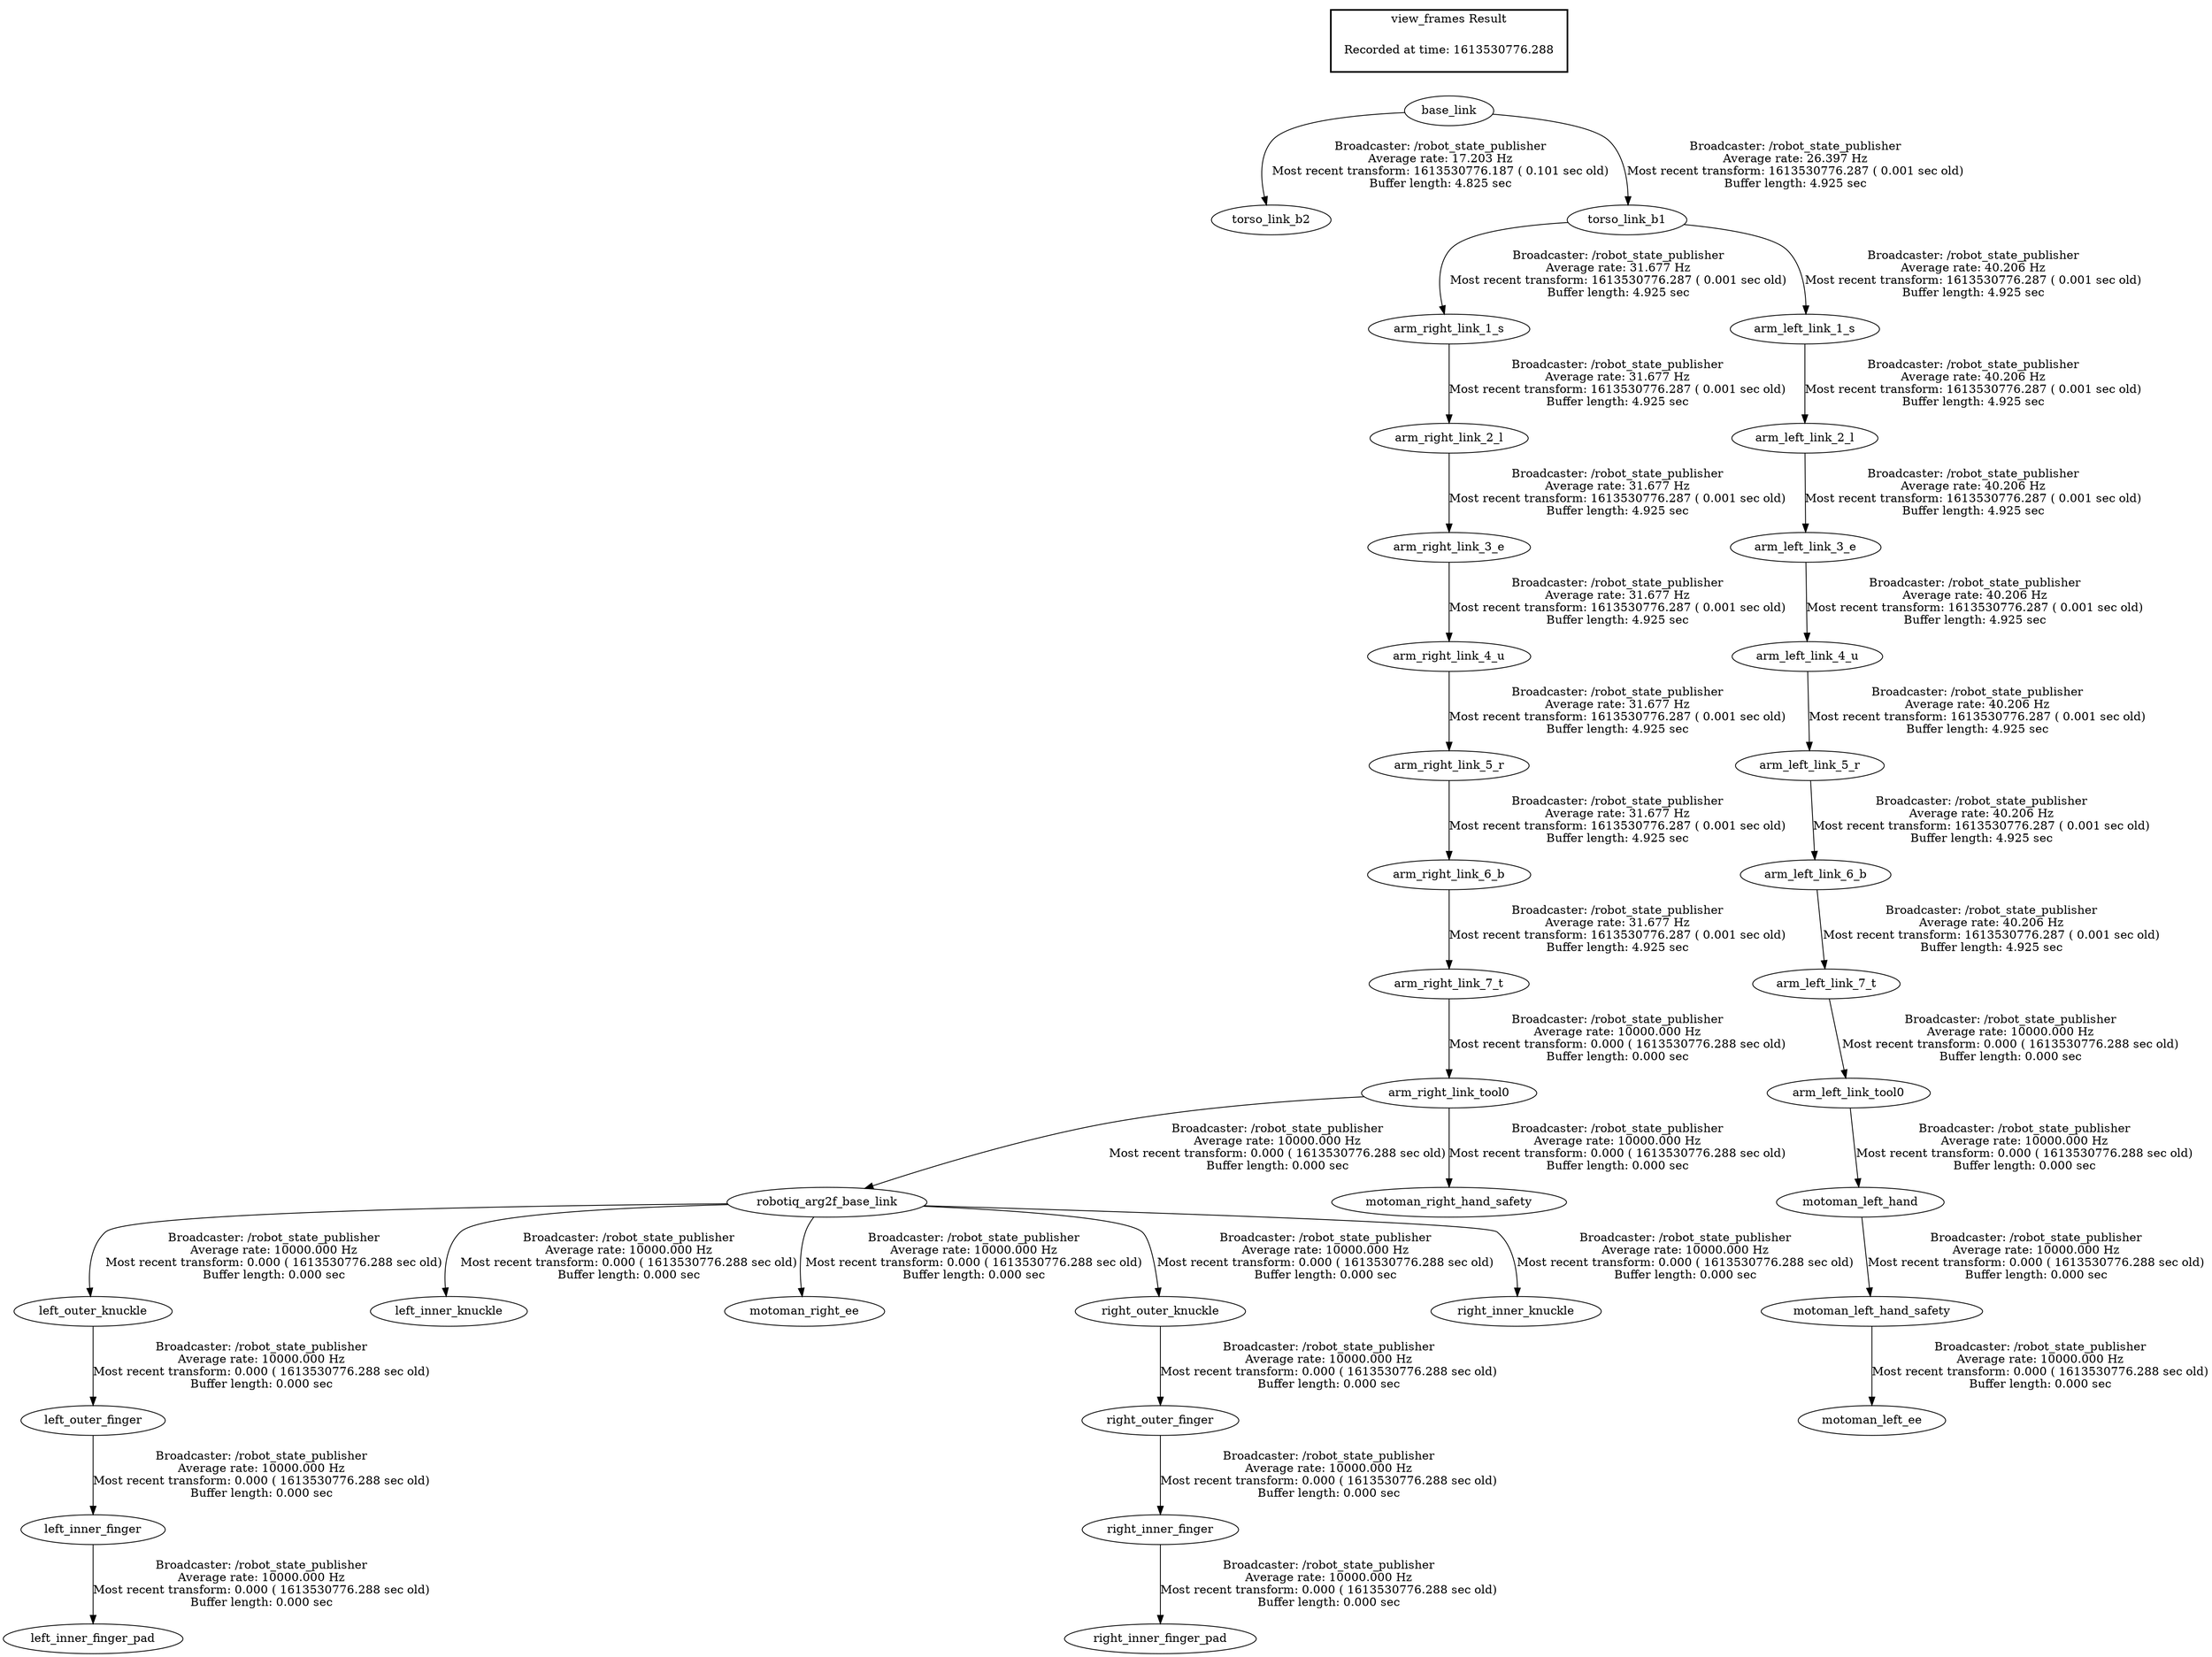 digraph G {
"arm_left_link_7_t" -> "arm_left_link_tool0"[label="Broadcaster: /robot_state_publisher\nAverage rate: 10000.000 Hz\nMost recent transform: 0.000 ( 1613530776.288 sec old)\nBuffer length: 0.000 sec\n"];
"arm_left_link_6_b" -> "arm_left_link_7_t"[label="Broadcaster: /robot_state_publisher\nAverage rate: 40.206 Hz\nMost recent transform: 1613530776.287 ( 0.001 sec old)\nBuffer length: 4.925 sec\n"];
"arm_right_link_7_t" -> "arm_right_link_tool0"[label="Broadcaster: /robot_state_publisher\nAverage rate: 10000.000 Hz\nMost recent transform: 0.000 ( 1613530776.288 sec old)\nBuffer length: 0.000 sec\n"];
"arm_right_link_6_b" -> "arm_right_link_7_t"[label="Broadcaster: /robot_state_publisher\nAverage rate: 31.677 Hz\nMost recent transform: 1613530776.287 ( 0.001 sec old)\nBuffer length: 4.925 sec\n"];
"robotiq_arg2f_base_link" -> "left_outer_knuckle"[label="Broadcaster: /robot_state_publisher\nAverage rate: 10000.000 Hz\nMost recent transform: 0.000 ( 1613530776.288 sec old)\nBuffer length: 0.000 sec\n"];
"arm_right_link_tool0" -> "robotiq_arg2f_base_link"[label="Broadcaster: /robot_state_publisher\nAverage rate: 10000.000 Hz\nMost recent transform: 0.000 ( 1613530776.288 sec old)\nBuffer length: 0.000 sec\n"];
"left_outer_finger" -> "left_inner_finger"[label="Broadcaster: /robot_state_publisher\nAverage rate: 10000.000 Hz\nMost recent transform: 0.000 ( 1613530776.288 sec old)\nBuffer length: 0.000 sec\n"];
"left_outer_knuckle" -> "left_outer_finger"[label="Broadcaster: /robot_state_publisher\nAverage rate: 10000.000 Hz\nMost recent transform: 0.000 ( 1613530776.288 sec old)\nBuffer length: 0.000 sec\n"];
"left_inner_finger" -> "left_inner_finger_pad"[label="Broadcaster: /robot_state_publisher\nAverage rate: 10000.000 Hz\nMost recent transform: 0.000 ( 1613530776.288 sec old)\nBuffer length: 0.000 sec\n"];
"robotiq_arg2f_base_link" -> "left_inner_knuckle"[label="Broadcaster: /robot_state_publisher\nAverage rate: 10000.000 Hz\nMost recent transform: 0.000 ( 1613530776.288 sec old)\nBuffer length: 0.000 sec\n"];
"motoman_left_hand_safety" -> "motoman_left_ee"[label="Broadcaster: /robot_state_publisher\nAverage rate: 10000.000 Hz\nMost recent transform: 0.000 ( 1613530776.288 sec old)\nBuffer length: 0.000 sec\n"];
"motoman_left_hand" -> "motoman_left_hand_safety"[label="Broadcaster: /robot_state_publisher\nAverage rate: 10000.000 Hz\nMost recent transform: 0.000 ( 1613530776.288 sec old)\nBuffer length: 0.000 sec\n"];
"arm_left_link_tool0" -> "motoman_left_hand"[label="Broadcaster: /robot_state_publisher\nAverage rate: 10000.000 Hz\nMost recent transform: 0.000 ( 1613530776.288 sec old)\nBuffer length: 0.000 sec\n"];
"robotiq_arg2f_base_link" -> "motoman_right_ee"[label="Broadcaster: /robot_state_publisher\nAverage rate: 10000.000 Hz\nMost recent transform: 0.000 ( 1613530776.288 sec old)\nBuffer length: 0.000 sec\n"];
"arm_right_link_tool0" -> "motoman_right_hand_safety"[label="Broadcaster: /robot_state_publisher\nAverage rate: 10000.000 Hz\nMost recent transform: 0.000 ( 1613530776.288 sec old)\nBuffer length: 0.000 sec\n"];
"right_outer_finger" -> "right_inner_finger"[label="Broadcaster: /robot_state_publisher\nAverage rate: 10000.000 Hz\nMost recent transform: 0.000 ( 1613530776.288 sec old)\nBuffer length: 0.000 sec\n"];
"right_outer_knuckle" -> "right_outer_finger"[label="Broadcaster: /robot_state_publisher\nAverage rate: 10000.000 Hz\nMost recent transform: 0.000 ( 1613530776.288 sec old)\nBuffer length: 0.000 sec\n"];
"right_inner_finger" -> "right_inner_finger_pad"[label="Broadcaster: /robot_state_publisher\nAverage rate: 10000.000 Hz\nMost recent transform: 0.000 ( 1613530776.288 sec old)\nBuffer length: 0.000 sec\n"];
"robotiq_arg2f_base_link" -> "right_inner_knuckle"[label="Broadcaster: /robot_state_publisher\nAverage rate: 10000.000 Hz\nMost recent transform: 0.000 ( 1613530776.288 sec old)\nBuffer length: 0.000 sec\n"];
"robotiq_arg2f_base_link" -> "right_outer_knuckle"[label="Broadcaster: /robot_state_publisher\nAverage rate: 10000.000 Hz\nMost recent transform: 0.000 ( 1613530776.288 sec old)\nBuffer length: 0.000 sec\n"];
"base_link" -> "torso_link_b2"[label="Broadcaster: /robot_state_publisher\nAverage rate: 17.203 Hz\nMost recent transform: 1613530776.187 ( 0.101 sec old)\nBuffer length: 4.825 sec\n"];
"base_link" -> "torso_link_b1"[label="Broadcaster: /robot_state_publisher\nAverage rate: 26.397 Hz\nMost recent transform: 1613530776.287 ( 0.001 sec old)\nBuffer length: 4.925 sec\n"];
"torso_link_b1" -> "arm_right_link_1_s"[label="Broadcaster: /robot_state_publisher\nAverage rate: 31.677 Hz\nMost recent transform: 1613530776.287 ( 0.001 sec old)\nBuffer length: 4.925 sec\n"];
"arm_right_link_1_s" -> "arm_right_link_2_l"[label="Broadcaster: /robot_state_publisher\nAverage rate: 31.677 Hz\nMost recent transform: 1613530776.287 ( 0.001 sec old)\nBuffer length: 4.925 sec\n"];
"arm_right_link_2_l" -> "arm_right_link_3_e"[label="Broadcaster: /robot_state_publisher\nAverage rate: 31.677 Hz\nMost recent transform: 1613530776.287 ( 0.001 sec old)\nBuffer length: 4.925 sec\n"];
"arm_right_link_3_e" -> "arm_right_link_4_u"[label="Broadcaster: /robot_state_publisher\nAverage rate: 31.677 Hz\nMost recent transform: 1613530776.287 ( 0.001 sec old)\nBuffer length: 4.925 sec\n"];
"arm_right_link_4_u" -> "arm_right_link_5_r"[label="Broadcaster: /robot_state_publisher\nAverage rate: 31.677 Hz\nMost recent transform: 1613530776.287 ( 0.001 sec old)\nBuffer length: 4.925 sec\n"];
"arm_right_link_5_r" -> "arm_right_link_6_b"[label="Broadcaster: /robot_state_publisher\nAverage rate: 31.677 Hz\nMost recent transform: 1613530776.287 ( 0.001 sec old)\nBuffer length: 4.925 sec\n"];
"torso_link_b1" -> "arm_left_link_1_s"[label="Broadcaster: /robot_state_publisher\nAverage rate: 40.206 Hz\nMost recent transform: 1613530776.287 ( 0.001 sec old)\nBuffer length: 4.925 sec\n"];
"arm_left_link_1_s" -> "arm_left_link_2_l"[label="Broadcaster: /robot_state_publisher\nAverage rate: 40.206 Hz\nMost recent transform: 1613530776.287 ( 0.001 sec old)\nBuffer length: 4.925 sec\n"];
"arm_left_link_2_l" -> "arm_left_link_3_e"[label="Broadcaster: /robot_state_publisher\nAverage rate: 40.206 Hz\nMost recent transform: 1613530776.287 ( 0.001 sec old)\nBuffer length: 4.925 sec\n"];
"arm_left_link_3_e" -> "arm_left_link_4_u"[label="Broadcaster: /robot_state_publisher\nAverage rate: 40.206 Hz\nMost recent transform: 1613530776.287 ( 0.001 sec old)\nBuffer length: 4.925 sec\n"];
"arm_left_link_4_u" -> "arm_left_link_5_r"[label="Broadcaster: /robot_state_publisher\nAverage rate: 40.206 Hz\nMost recent transform: 1613530776.287 ( 0.001 sec old)\nBuffer length: 4.925 sec\n"];
"arm_left_link_5_r" -> "arm_left_link_6_b"[label="Broadcaster: /robot_state_publisher\nAverage rate: 40.206 Hz\nMost recent transform: 1613530776.287 ( 0.001 sec old)\nBuffer length: 4.925 sec\n"];
edge [style=invis];
 subgraph cluster_legend { style=bold; color=black; label ="view_frames Result";
"Recorded at time: 1613530776.288"[ shape=plaintext ] ;
 }->"base_link";
}